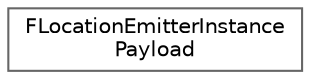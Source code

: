 digraph "Graphical Class Hierarchy"
{
 // INTERACTIVE_SVG=YES
 // LATEX_PDF_SIZE
  bgcolor="transparent";
  edge [fontname=Helvetica,fontsize=10,labelfontname=Helvetica,labelfontsize=10];
  node [fontname=Helvetica,fontsize=10,shape=box,height=0.2,width=0.4];
  rankdir="LR";
  Node0 [id="Node000000",label="FLocationEmitterInstance\lPayload",height=0.2,width=0.4,color="grey40", fillcolor="white", style="filled",URL="$d8/daf/structFLocationEmitterInstancePayload.html",tooltip="ModuleLocationEmitter instance payload."];
}
